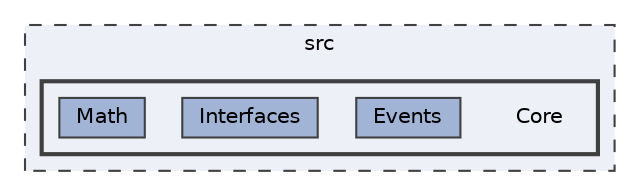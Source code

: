 digraph "src/Core"
{
 // LATEX_PDF_SIZE
  bgcolor="transparent";
  edge [fontname=Helvetica,fontsize=10,labelfontname=Helvetica,labelfontsize=10];
  node [fontname=Helvetica,fontsize=10,shape=box,height=0.2,width=0.4];
  compound=true
  subgraph clusterdir_68267d1309a1af8e8297ef4c3efbcdba {
    graph [ bgcolor="#edf0f7", pencolor="grey25", label="src", fontname=Helvetica,fontsize=10 style="filled,dashed", URL="dir_68267d1309a1af8e8297ef4c3efbcdba.html",tooltip=""]
  subgraph clusterdir_a2f0e5642e47e7ed59fe0f0829eafb5f {
    graph [ bgcolor="#edf0f7", pencolor="grey25", label="", fontname=Helvetica,fontsize=10 style="filled,bold", URL="dir_a2f0e5642e47e7ed59fe0f0829eafb5f.html",tooltip=""]
    dir_a2f0e5642e47e7ed59fe0f0829eafb5f [shape=plaintext, label="Core"];
  dir_2740631337923fc421edb02dc0cff7d8 [label="Events", fillcolor="#a2b4d6", color="grey25", style="filled", URL="dir_2740631337923fc421edb02dc0cff7d8.html",tooltip=""];
  dir_3651bf2b295d42138f432ca9e83a2b0e [label="Interfaces", fillcolor="#a2b4d6", color="grey25", style="filled", URL="dir_3651bf2b295d42138f432ca9e83a2b0e.html",tooltip=""];
  dir_a1f42069ba95676f6b9abbd5065ccf6d [label="Math", fillcolor="#a2b4d6", color="grey25", style="filled", URL="dir_a1f42069ba95676f6b9abbd5065ccf6d.html",tooltip=""];
  }
  }
}
